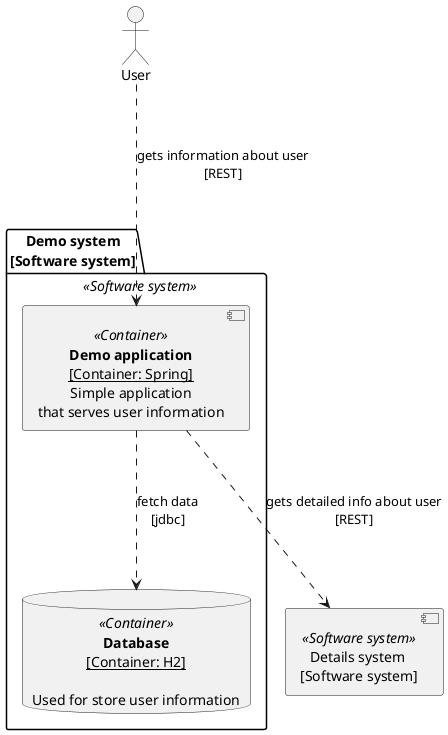 @startuml

skinparam defaultFontName Arial
skinparam defaultTextAlignment center

Actor User

package "<b>Demo system</b>\n[Software system]" <<Software system>> {
    component "<b>Demo application</b>\n<u>[Container: Spring]</u>\nSimple application\nthat serves user information" <<Container>> as app
    database "<b>Database</b>\n<u>[Container: H2]</u>\n\nUsed for store user information" <<Container>> as db
}
component "Details system \n[Software system]" <<Software system>> as details

User -.-> app : gets information about user\n[REST]
app -.-> db : fetch data\n[jdbc]
app -.-> details : gets detailed info about user\n[REST]

@enduml